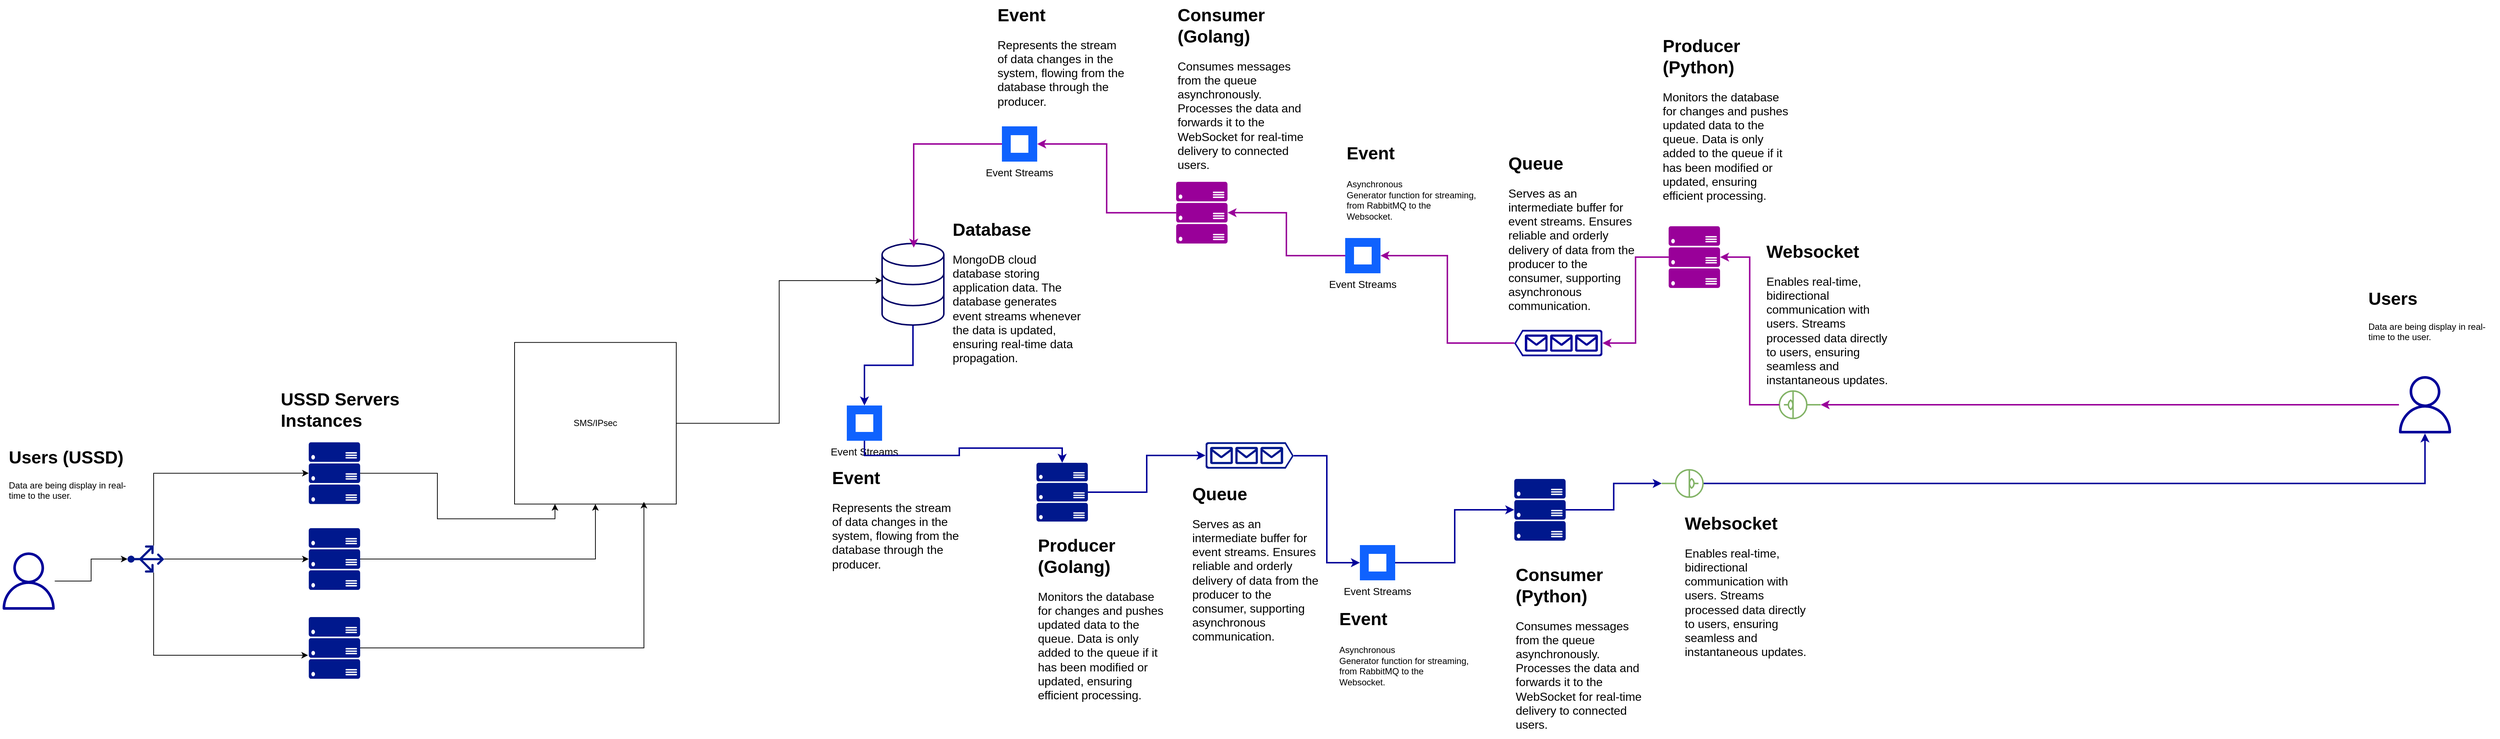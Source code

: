 <mxfile version="26.0.6">
  <diagram name="Page-1" id="5MwJy7MfU5jN0rsetCYZ">
    <mxGraphModel dx="3710" dy="2188" grid="1" gridSize="10" guides="1" tooltips="1" connect="1" arrows="1" fold="1" page="1" pageScale="1" pageWidth="827" pageHeight="1169" math="0" shadow="0">
      <root>
        <mxCell id="0" />
        <mxCell id="1" parent="0" />
        <mxCell id="l7nKoDrUYivtg7SMq4b7-28" style="edgeStyle=orthogonalEdgeStyle;rounded=0;orthogonalLoop=1;jettySize=auto;html=1;exitX=1;exitY=0.51;exitDx=0;exitDy=0;exitPerimeter=0;entryX=0;entryY=0.5;entryDx=0;entryDy=0;strokeWidth=2;strokeColor=#000099;" parent="1" source="l7nKoDrUYivtg7SMq4b7-1" target="l7nKoDrUYivtg7SMq4b7-26" edge="1">
          <mxGeometry relative="1" as="geometry" />
        </mxCell>
        <mxCell id="l7nKoDrUYivtg7SMq4b7-1" value="" style="sketch=0;aspect=fixed;pointerEvents=1;shadow=0;dashed=0;html=1;strokeColor=none;labelPosition=center;verticalLabelPosition=bottom;verticalAlign=top;align=center;fillColor=#00188D;shape=mxgraph.azure.queue_generic" parent="1" vertex="1">
          <mxGeometry x="300" y="180" width="120" height="36" as="geometry" />
        </mxCell>
        <mxCell id="l7nKoDrUYivtg7SMq4b7-2" value="" style="verticalLabelPosition=bottom;html=1;verticalAlign=top;align=center;strokeColor=none;fillColor=#00188D;shape=mxgraph.azure.server_rack;" parent="1" vertex="1">
          <mxGeometry x="70" y="208" width="70" height="80" as="geometry" />
        </mxCell>
        <mxCell id="l7nKoDrUYivtg7SMq4b7-3" value="" style="verticalLabelPosition=bottom;html=1;verticalAlign=top;align=center;strokeColor=none;fillColor=#00188D;shape=mxgraph.azure.server_rack;" parent="1" vertex="1">
          <mxGeometry x="720" y="230" width="70" height="84" as="geometry" />
        </mxCell>
        <mxCell id="l7nKoDrUYivtg7SMq4b7-23" style="edgeStyle=orthogonalEdgeStyle;rounded=0;orthogonalLoop=1;jettySize=auto;html=1;entryX=0.5;entryY=0;entryDx=0;entryDy=0;strokeWidth=2;strokeColor=#000099;" parent="1" source="l7nKoDrUYivtg7SMq4b7-5" target="l7nKoDrUYivtg7SMq4b7-20" edge="1">
          <mxGeometry relative="1" as="geometry">
            <mxPoint x="120" y="50" as="sourcePoint" />
          </mxGeometry>
        </mxCell>
        <mxCell id="l7nKoDrUYivtg7SMq4b7-5" value="" style="html=1;verticalLabelPosition=bottom;align=center;labelBackgroundColor=#ffffff;verticalAlign=top;strokeWidth=2;strokeColor=#000066;shadow=0;dashed=0;shape=mxgraph.ios7.icons.data;" parent="1" vertex="1">
          <mxGeometry x="-140" y="-90.45" width="84" height="110.9" as="geometry" />
        </mxCell>
        <mxCell id="l7nKoDrUYivtg7SMq4b7-8" value="&lt;h1 style=&quot;margin-top: 0px;&quot;&gt;Producer (Golang)&lt;/h1&gt;&lt;p&gt;&lt;span style=&quot;font-size: medium;&quot;&gt;Monitors the database for changes and pushes updated data to the queue. Data is only added to the queue if it has been modified or updated, ensuring efficient processing.&lt;/span&gt;&lt;br&gt;&lt;/p&gt;" style="text;html=1;whiteSpace=wrap;overflow=hidden;rounded=0;" parent="1" vertex="1">
          <mxGeometry x="70" y="300" width="180" height="240" as="geometry" />
        </mxCell>
        <mxCell id="l7nKoDrUYivtg7SMq4b7-9" value="&lt;h1 style=&quot;margin-top: 0px;&quot;&gt;Consumer (Python)&lt;/h1&gt;&lt;p&gt;&lt;span style=&quot;font-size: medium;&quot;&gt;Consumes messages from the queue asynchronously. Processes the data and forwards it to the WebSocket for real-time delivery to connected users.&lt;/span&gt;&lt;br&gt;&lt;/p&gt;" style="text;html=1;whiteSpace=wrap;overflow=hidden;rounded=0;" parent="1" vertex="1">
          <mxGeometry x="720" y="340" width="180" height="240" as="geometry" />
        </mxCell>
        <mxCell id="l7nKoDrUYivtg7SMq4b7-10" value="&lt;h1 style=&quot;margin-top: 0px;&quot;&gt;Queue&lt;/h1&gt;&lt;p&gt;&lt;span style=&quot;font-size: medium;&quot;&gt;Serves as an intermediate buffer for event streams. Ensures reliable and orderly delivery of data from the producer to the consumer, supporting asynchronous communication.&lt;/span&gt;&lt;br&gt;&lt;/p&gt;" style="text;html=1;whiteSpace=wrap;overflow=hidden;rounded=0;" parent="1" vertex="1">
          <mxGeometry x="280" y="230" width="180" height="240" as="geometry" />
        </mxCell>
        <mxCell id="l7nKoDrUYivtg7SMq4b7-12" value="" style="sketch=0;outlineConnect=0;fontColor=#232F3E;gradientColor=none;fillColor=#000099;strokeColor=none;dashed=0;verticalLabelPosition=bottom;verticalAlign=top;align=center;html=1;fontSize=12;fontStyle=0;aspect=fixed;pointerEvents=1;shape=mxgraph.aws4.user;" parent="1" vertex="1">
          <mxGeometry x="1920" y="90" width="78" height="78" as="geometry" />
        </mxCell>
        <mxCell id="l7nKoDrUYivtg7SMq4b7-14" value="&lt;h1 style=&quot;margin-top: 0px;&quot;&gt;Database&lt;/h1&gt;&lt;p&gt;&lt;span style=&quot;font-size: medium;&quot;&gt;MongoDB cloud database storing application data. The database generates event streams whenever the data is updated, ensuring real-time data propagation.&lt;/span&gt;&lt;br&gt;&lt;/p&gt;" style="text;html=1;whiteSpace=wrap;overflow=hidden;rounded=0;" parent="1" vertex="1">
          <mxGeometry x="-46" y="-130" width="186" height="210" as="geometry" />
        </mxCell>
        <mxCell id="l7nKoDrUYivtg7SMq4b7-16" value="" style="edgeStyle=orthogonalEdgeStyle;rounded=0;orthogonalLoop=1;jettySize=auto;html=1;exitX=1;exitY=0.5;exitDx=0;exitDy=0;exitPerimeter=0;strokeWidth=2;strokeColor=#000099;" parent="1" source="l7nKoDrUYivtg7SMq4b7-3" target="l7nKoDrUYivtg7SMq4b7-15" edge="1">
          <mxGeometry relative="1" as="geometry">
            <mxPoint x="640" y="250" as="sourcePoint" />
            <mxPoint x="859" y="100" as="targetPoint" />
          </mxGeometry>
        </mxCell>
        <mxCell id="l7nKoDrUYivtg7SMq4b7-17" style="edgeStyle=orthogonalEdgeStyle;rounded=0;orthogonalLoop=1;jettySize=auto;html=1;strokeColor=#000099;strokeWidth=2;" parent="1" source="l7nKoDrUYivtg7SMq4b7-15" target="l7nKoDrUYivtg7SMq4b7-12" edge="1">
          <mxGeometry relative="1" as="geometry" />
        </mxCell>
        <mxCell id="l7nKoDrUYivtg7SMq4b7-15" value="" style="verticalLabelPosition=bottom;aspect=fixed;html=1;verticalAlign=top;fillColor=#d5e8d4;align=center;outlineConnect=0;shape=mxgraph.fluid_power.x11870;points=[[0.5,1,0]];rotation=90;strokeColor=#82b366;strokeWidth=2;" parent="1" vertex="1">
          <mxGeometry x="930" y="208" width="37.44" height="56.18" as="geometry" />
        </mxCell>
        <mxCell id="l7nKoDrUYivtg7SMq4b7-18" value="&lt;h1 style=&quot;margin-top: 0px;&quot;&gt;Websocket&lt;/h1&gt;&lt;p&gt;&lt;span style=&quot;font-size: medium;&quot;&gt;Enables real-time, bidirectional communication with users. Streams processed data directly to users, ensuring seamless and instantaneous updates.&lt;/span&gt;&lt;br&gt;&lt;/p&gt;" style="text;html=1;whiteSpace=wrap;overflow=hidden;rounded=0;" parent="1" vertex="1">
          <mxGeometry x="950" y="270" width="180" height="213.82" as="geometry" />
        </mxCell>
        <mxCell id="l7nKoDrUYivtg7SMq4b7-20" value="Event Streams" style="shape=rect;fillColor=#0F62FE;aspect=fixed;resizable=0;labelPosition=center;verticalLabelPosition=bottom;align=center;verticalAlign=top;strokeColor=none;fontSize=14;" parent="1" vertex="1">
          <mxGeometry x="-188" y="130" width="48" height="48" as="geometry" />
        </mxCell>
        <mxCell id="l7nKoDrUYivtg7SMq4b7-21" value="" style="fillColor=#ffffff;strokeColor=none;dashed=0;outlineConnect=0;html=1;labelPosition=center;verticalLabelPosition=bottom;verticalAlign=top;part=1;movable=0;resizable=0;rotatable=0;shape=mxgraph.ibm_cloud.ibm-cloud--event-streams" parent="l7nKoDrUYivtg7SMq4b7-20" vertex="1">
          <mxGeometry width="24" height="24" relative="1" as="geometry">
            <mxPoint x="12" y="12" as="offset" />
          </mxGeometry>
        </mxCell>
        <mxCell id="l7nKoDrUYivtg7SMq4b7-25" style="edgeStyle=orthogonalEdgeStyle;rounded=0;orthogonalLoop=1;jettySize=auto;html=1;exitX=0.5;exitY=1;exitDx=0;exitDy=0;entryX=0.5;entryY=0;entryDx=0;entryDy=0;entryPerimeter=0;strokeWidth=2;strokeColor=#000099;" parent="1" source="l7nKoDrUYivtg7SMq4b7-20" target="l7nKoDrUYivtg7SMq4b7-2" edge="1">
          <mxGeometry relative="1" as="geometry" />
        </mxCell>
        <mxCell id="l7nKoDrUYivtg7SMq4b7-26" value="Event Streams" style="shape=rect;fillColor=#0F62FE;aspect=fixed;resizable=0;labelPosition=center;verticalLabelPosition=bottom;align=center;verticalAlign=top;strokeColor=none;fontSize=14;" parent="1" vertex="1">
          <mxGeometry x="510" y="320" width="48" height="48" as="geometry" />
        </mxCell>
        <mxCell id="l7nKoDrUYivtg7SMq4b7-27" value="" style="fillColor=#ffffff;strokeColor=none;dashed=0;outlineConnect=0;html=1;labelPosition=center;verticalLabelPosition=bottom;verticalAlign=top;part=1;movable=0;resizable=0;rotatable=0;shape=mxgraph.ibm_cloud.ibm-cloud--event-streams" parent="l7nKoDrUYivtg7SMq4b7-26" vertex="1">
          <mxGeometry width="24" height="24" relative="1" as="geometry">
            <mxPoint x="12" y="12" as="offset" />
          </mxGeometry>
        </mxCell>
        <mxCell id="l7nKoDrUYivtg7SMq4b7-30" style="edgeStyle=orthogonalEdgeStyle;rounded=0;orthogonalLoop=1;jettySize=auto;html=1;exitX=1;exitY=0.5;exitDx=0;exitDy=0;entryX=0;entryY=0.5;entryDx=0;entryDy=0;entryPerimeter=0;strokeColor=#000099;strokeWidth=2;" parent="1" source="l7nKoDrUYivtg7SMq4b7-26" target="l7nKoDrUYivtg7SMq4b7-3" edge="1">
          <mxGeometry relative="1" as="geometry" />
        </mxCell>
        <mxCell id="l7nKoDrUYivtg7SMq4b7-31" value="&lt;h1 style=&quot;margin-top: 0px;&quot;&gt;Event&lt;/h1&gt;&lt;p&gt;&lt;font style=&quot;font-weight: normal;&quot; face=&quot;Helvetica&quot;&gt;&lt;font&gt;Asynchronous&lt;/font&gt;&lt;span style=&quot;font-size: medium;&quot;&gt; &lt;/span&gt;&lt;font&gt;Generator&lt;/font&gt;&amp;nbsp;function for streaming, from RabbitMQ to the Websocket.&lt;/font&gt;&lt;/p&gt;" style="text;html=1;whiteSpace=wrap;overflow=hidden;rounded=0;" parent="1" vertex="1">
          <mxGeometry x="480" y="400" width="180" height="120" as="geometry" />
        </mxCell>
        <mxCell id="l7nKoDrUYivtg7SMq4b7-32" value="&lt;h1 style=&quot;margin-top: 0px;&quot;&gt;Event&lt;/h1&gt;&lt;p&gt;&lt;span style=&quot;font-size: medium;&quot;&gt;Represents the stream of data changes in the system, flowing from the database through the producer.&lt;/span&gt;&lt;br&gt;&lt;/p&gt;" style="text;html=1;whiteSpace=wrap;overflow=hidden;rounded=0;" parent="1" vertex="1">
          <mxGeometry x="-210" y="208" width="180" height="150" as="geometry" />
        </mxCell>
        <mxCell id="l7nKoDrUYivtg7SMq4b7-33" value="&lt;h1 style=&quot;margin-top: 0px;&quot;&gt;Users&lt;/h1&gt;&lt;p&gt;Data are being display in real-time to the user.&lt;/p&gt;" style="text;html=1;whiteSpace=wrap;overflow=hidden;rounded=0;" parent="1" vertex="1">
          <mxGeometry x="1880" y="-36" width="180" height="120" as="geometry" />
        </mxCell>
        <mxCell id="os3eVGEmdC3wrFbA3sGX-1" value="" style="verticalLabelPosition=bottom;html=1;verticalAlign=top;align=center;strokeColor=none;fillColor=#990099;shape=mxgraph.azure.server_rack;" parent="1" vertex="1">
          <mxGeometry x="930" y="-114" width="70" height="84" as="geometry" />
        </mxCell>
        <mxCell id="os3eVGEmdC3wrFbA3sGX-7" value="&lt;h1 style=&quot;margin-top: 0px;&quot;&gt;Producer (Python)&lt;/h1&gt;&lt;p&gt;&lt;span style=&quot;font-size: medium;&quot;&gt;Monitors the database for changes and pushes updated data to the queue. Data is only added to the queue if it has been modified or updated, ensuring efficient processing.&lt;/span&gt;&lt;br&gt;&lt;/p&gt;" style="text;html=1;whiteSpace=wrap;overflow=hidden;rounded=0;" parent="1" vertex="1">
          <mxGeometry x="920" y="-380" width="180" height="250" as="geometry" />
        </mxCell>
        <mxCell id="os3eVGEmdC3wrFbA3sGX-8" value="" style="verticalLabelPosition=bottom;aspect=fixed;html=1;verticalAlign=top;fillColor=#d5e8d4;align=center;outlineConnect=0;shape=mxgraph.fluid_power.x11870;points=[[0.5,1,0]];rotation=-90;strokeColor=#82b366;strokeWidth=2;" parent="1" vertex="1">
          <mxGeometry x="1090" y="100.91" width="37.44" height="56.18" as="geometry" />
        </mxCell>
        <mxCell id="os3eVGEmdC3wrFbA3sGX-9" style="edgeStyle=orthogonalEdgeStyle;rounded=0;orthogonalLoop=1;jettySize=auto;html=1;entryX=0.5;entryY=1;entryDx=0;entryDy=0;entryPerimeter=0;strokeColor=#990099;strokeWidth=2;" parent="1" source="l7nKoDrUYivtg7SMq4b7-12" target="os3eVGEmdC3wrFbA3sGX-8" edge="1">
          <mxGeometry relative="1" as="geometry" />
        </mxCell>
        <mxCell id="os3eVGEmdC3wrFbA3sGX-10" style="edgeStyle=orthogonalEdgeStyle;rounded=0;orthogonalLoop=1;jettySize=auto;html=1;entryX=1;entryY=0.5;entryDx=0;entryDy=0;entryPerimeter=0;strokeColor=#990099;strokeWidth=2;" parent="1" source="os3eVGEmdC3wrFbA3sGX-8" target="os3eVGEmdC3wrFbA3sGX-1" edge="1">
          <mxGeometry relative="1" as="geometry" />
        </mxCell>
        <mxCell id="os3eVGEmdC3wrFbA3sGX-21" style="edgeStyle=orthogonalEdgeStyle;rounded=0;orthogonalLoop=1;jettySize=auto;html=1;strokeWidth=2;strokeColor=#990099;entryX=1;entryY=0.5;entryDx=0;entryDy=0;" parent="1" source="os3eVGEmdC3wrFbA3sGX-11" target="os3eVGEmdC3wrFbA3sGX-19" edge="1">
          <mxGeometry relative="1" as="geometry">
            <mxPoint x="470.0" y="-150.0" as="targetPoint" />
          </mxGeometry>
        </mxCell>
        <mxCell id="os3eVGEmdC3wrFbA3sGX-11" value="" style="verticalLabelPosition=bottom;html=1;verticalAlign=top;align=center;strokeColor=none;fillColor=#990099;shape=mxgraph.azure.server_rack;" parent="1" vertex="1">
          <mxGeometry x="260" y="-174.45" width="70" height="84" as="geometry" />
        </mxCell>
        <mxCell id="os3eVGEmdC3wrFbA3sGX-17" style="edgeStyle=orthogonalEdgeStyle;rounded=0;orthogonalLoop=1;jettySize=auto;html=1;entryX=1;entryY=0.5;entryDx=0;entryDy=0;strokeWidth=2;strokeColor=#990099;" parent="1" source="os3eVGEmdC3wrFbA3sGX-12" target="os3eVGEmdC3wrFbA3sGX-15" edge="1">
          <mxGeometry relative="1" as="geometry" />
        </mxCell>
        <mxCell id="os3eVGEmdC3wrFbA3sGX-12" value="" style="sketch=0;aspect=fixed;pointerEvents=1;shadow=0;dashed=0;html=1;strokeColor=none;labelPosition=center;verticalLabelPosition=bottom;verticalAlign=top;align=center;fillColor=#000099;shape=mxgraph.azure.queue_generic;flipH=1;" parent="1" vertex="1">
          <mxGeometry x="720" y="27" width="120" height="36" as="geometry" />
        </mxCell>
        <mxCell id="os3eVGEmdC3wrFbA3sGX-13" style="edgeStyle=orthogonalEdgeStyle;rounded=0;orthogonalLoop=1;jettySize=auto;html=1;entryX=0;entryY=0.5;entryDx=0;entryDy=0;entryPerimeter=0;strokeColor=#990099;strokeWidth=2;" parent="1" source="os3eVGEmdC3wrFbA3sGX-1" target="os3eVGEmdC3wrFbA3sGX-12" edge="1">
          <mxGeometry relative="1" as="geometry" />
        </mxCell>
        <mxCell id="os3eVGEmdC3wrFbA3sGX-15" value="Event Streams" style="shape=rect;fillColor=#0F62FE;aspect=fixed;resizable=0;labelPosition=center;verticalLabelPosition=bottom;align=center;verticalAlign=top;strokeColor=none;fontSize=14;" parent="1" vertex="1">
          <mxGeometry x="490" y="-98" width="48" height="48" as="geometry" />
        </mxCell>
        <mxCell id="os3eVGEmdC3wrFbA3sGX-16" value="" style="fillColor=#ffffff;strokeColor=none;dashed=0;outlineConnect=0;html=1;labelPosition=center;verticalLabelPosition=bottom;verticalAlign=top;part=1;movable=0;resizable=0;rotatable=0;shape=mxgraph.ibm_cloud.ibm-cloud--event-streams" parent="os3eVGEmdC3wrFbA3sGX-15" vertex="1">
          <mxGeometry width="24" height="24" relative="1" as="geometry">
            <mxPoint x="12" y="12" as="offset" />
          </mxGeometry>
        </mxCell>
        <mxCell id="os3eVGEmdC3wrFbA3sGX-18" style="edgeStyle=orthogonalEdgeStyle;rounded=0;orthogonalLoop=1;jettySize=auto;html=1;exitX=0;exitY=0.5;exitDx=0;exitDy=0;entryX=1;entryY=0.5;entryDx=0;entryDy=0;entryPerimeter=0;strokeWidth=2;strokeColor=#990099;" parent="1" source="os3eVGEmdC3wrFbA3sGX-15" target="os3eVGEmdC3wrFbA3sGX-11" edge="1">
          <mxGeometry relative="1" as="geometry" />
        </mxCell>
        <mxCell id="os3eVGEmdC3wrFbA3sGX-19" value="Event Streams" style="shape=rect;fillColor=#0F62FE;aspect=fixed;resizable=0;labelPosition=center;verticalLabelPosition=bottom;align=center;verticalAlign=top;strokeColor=none;fontSize=14;" parent="1" vertex="1">
          <mxGeometry x="23" y="-250" width="48" height="48" as="geometry" />
        </mxCell>
        <mxCell id="os3eVGEmdC3wrFbA3sGX-20" value="" style="fillColor=#ffffff;strokeColor=none;dashed=0;outlineConnect=0;html=1;labelPosition=center;verticalLabelPosition=bottom;verticalAlign=top;part=1;movable=0;resizable=0;rotatable=0;shape=mxgraph.ibm_cloud.ibm-cloud--event-streams" parent="os3eVGEmdC3wrFbA3sGX-19" vertex="1">
          <mxGeometry width="24" height="24" relative="1" as="geometry">
            <mxPoint x="12" y="12" as="offset" />
          </mxGeometry>
        </mxCell>
        <mxCell id="os3eVGEmdC3wrFbA3sGX-22" style="edgeStyle=orthogonalEdgeStyle;rounded=0;orthogonalLoop=1;jettySize=auto;html=1;strokeWidth=2;strokeColor=#990099;entryX=0.512;entryY=0.05;entryDx=0;entryDy=0;entryPerimeter=0;" parent="1" source="os3eVGEmdC3wrFbA3sGX-19" target="l7nKoDrUYivtg7SMq4b7-5" edge="1">
          <mxGeometry relative="1" as="geometry">
            <mxPoint x="210" y="-30" as="targetPoint" />
          </mxGeometry>
        </mxCell>
        <mxCell id="os3eVGEmdC3wrFbA3sGX-23" value="&lt;h1 style=&quot;margin-top: 0px;&quot;&gt;Event&lt;/h1&gt;&lt;p&gt;&lt;span style=&quot;font-size: medium;&quot;&gt;Represents the stream of data changes in the system, flowing from the database through the producer.&lt;/span&gt;&lt;br&gt;&lt;/p&gt;" style="text;html=1;whiteSpace=wrap;overflow=hidden;rounded=0;" parent="1" vertex="1">
          <mxGeometry x="15" y="-422" width="180" height="150" as="geometry" />
        </mxCell>
        <mxCell id="os3eVGEmdC3wrFbA3sGX-24" value="&lt;h1 style=&quot;margin-top: 0px;&quot;&gt;Event&lt;/h1&gt;&lt;p&gt;&lt;font style=&quot;font-weight: normal;&quot; face=&quot;Helvetica&quot;&gt;&lt;font&gt;Asynchronous&lt;/font&gt;&lt;span style=&quot;font-size: medium;&quot;&gt; &lt;/span&gt;&lt;font&gt;Generator&lt;/font&gt;&amp;nbsp;function for streaming, from RabbitMQ to the Websocket.&lt;/font&gt;&lt;/p&gt;" style="text;html=1;whiteSpace=wrap;overflow=hidden;rounded=0;" parent="1" vertex="1">
          <mxGeometry x="490" y="-234" width="180" height="120" as="geometry" />
        </mxCell>
        <mxCell id="os3eVGEmdC3wrFbA3sGX-26" value="&lt;h1 style=&quot;margin-top: 0px;&quot;&gt;Consumer (Golang)&lt;/h1&gt;&lt;p&gt;&lt;span style=&quot;font-size: medium;&quot;&gt;Consumes messages from the queue asynchronously. Processes the data and forwards it to the WebSocket for real-time delivery to connected users.&lt;/span&gt;&lt;br&gt;&lt;/p&gt;" style="text;html=1;whiteSpace=wrap;overflow=hidden;rounded=0;" parent="1" vertex="1">
          <mxGeometry x="260" y="-422" width="180" height="240" as="geometry" />
        </mxCell>
        <mxCell id="os3eVGEmdC3wrFbA3sGX-27" value="&lt;h1 style=&quot;margin-top: 0px;&quot;&gt;Queue&lt;/h1&gt;&lt;p&gt;&lt;span style=&quot;font-size: medium;&quot;&gt;Serves as an intermediate buffer for event streams. Ensures reliable and orderly delivery of data from the producer to the consumer, supporting asynchronous communication.&lt;/span&gt;&lt;br&gt;&lt;/p&gt;" style="text;html=1;whiteSpace=wrap;overflow=hidden;rounded=0;" parent="1" vertex="1">
          <mxGeometry x="710" y="-220" width="180" height="240" as="geometry" />
        </mxCell>
        <mxCell id="os3eVGEmdC3wrFbA3sGX-28" value="&lt;h1 style=&quot;margin-top: 0px;&quot;&gt;Websocket&lt;/h1&gt;&lt;p&gt;&lt;span style=&quot;font-size: medium;&quot;&gt;Enables real-time, bidirectional communication with users. Streams processed data directly to users, ensuring seamless and instantaneous updates.&lt;/span&gt;&lt;br&gt;&lt;/p&gt;" style="text;html=1;whiteSpace=wrap;overflow=hidden;rounded=0;" parent="1" vertex="1">
          <mxGeometry x="1061" y="-100" width="180" height="213.82" as="geometry" />
        </mxCell>
        <mxCell id="apMaablia-Na0ZsLIkc0-1" value="" style="shape=image;html=1;verticalAlign=top;verticalLabelPosition=bottom;labelBackgroundColor=#ffffff;imageAspect=0;aspect=fixed;image=https://cdn1.iconfinder.com/data/icons/ionicons-fill-vol-2/512/logo-docker-128.png" parent="1" vertex="1">
          <mxGeometry x="260" y="-80" width="90" height="90" as="geometry" />
        </mxCell>
        <mxCell id="apMaablia-Na0ZsLIkc0-2" value="" style="shape=image;html=1;verticalAlign=top;verticalLabelPosition=bottom;labelBackgroundColor=#ffffff;imageAspect=0;aspect=fixed;image=https://cdn1.iconfinder.com/data/icons/ionicons-fill-vol-2/512/logo-docker-128.png" parent="1" vertex="1">
          <mxGeometry x="920" width="90" height="90" as="geometry" />
        </mxCell>
        <mxCell id="apMaablia-Na0ZsLIkc0-3" value="" style="shape=image;html=1;verticalAlign=top;verticalLabelPosition=bottom;labelBackgroundColor=#ffffff;imageAspect=0;aspect=fixed;image=https://cdn1.iconfinder.com/data/icons/ionicons-fill-vol-2/512/logo-docker-128.png" parent="1" vertex="1">
          <mxGeometry x="710" y="126" width="90" height="90" as="geometry" />
        </mxCell>
        <mxCell id="apMaablia-Na0ZsLIkc0-4" value="" style="shape=image;html=1;verticalAlign=top;verticalLabelPosition=bottom;labelBackgroundColor=#ffffff;imageAspect=0;aspect=fixed;image=https://cdn1.iconfinder.com/data/icons/ionicons-fill-vol-2/512/logo-docker-128.png" parent="1" vertex="1">
          <mxGeometry x="70" y="84" width="90" height="90" as="geometry" />
        </mxCell>
        <mxCell id="apMaablia-Na0ZsLIkc0-6" style="edgeStyle=orthogonalEdgeStyle;rounded=0;orthogonalLoop=1;jettySize=auto;html=1;entryX=0;entryY=0.5;entryDx=0;entryDy=0;entryPerimeter=0;strokeWidth=2;strokeColor=#000099;" parent="1" source="l7nKoDrUYivtg7SMq4b7-2" target="l7nKoDrUYivtg7SMq4b7-1" edge="1">
          <mxGeometry relative="1" as="geometry" />
        </mxCell>
        <mxCell id="pbQb53wRpqbdlfqOJr1x-1" value="" style="sketch=0;outlineConnect=0;fontColor=#232F3E;gradientColor=none;fillColor=#000099;strokeColor=none;dashed=0;verticalLabelPosition=bottom;verticalAlign=top;align=center;html=1;fontSize=12;fontStyle=0;aspect=fixed;pointerEvents=1;shape=mxgraph.aws4.user;" vertex="1" parent="1">
          <mxGeometry x="-1340" y="330" width="78" height="78" as="geometry" />
        </mxCell>
        <mxCell id="pbQb53wRpqbdlfqOJr1x-2" value="&lt;h1 style=&quot;margin-top: 0px;&quot;&gt;Users (USSD)&lt;/h1&gt;&lt;p&gt;Data are being display in real-time to the user.&lt;/p&gt;" style="text;html=1;whiteSpace=wrap;overflow=hidden;rounded=0;" vertex="1" parent="1">
          <mxGeometry x="-1330" y="180.18" width="180" height="120" as="geometry" />
        </mxCell>
        <mxCell id="pbQb53wRpqbdlfqOJr1x-3" value="SMS/IPsec" style="whiteSpace=wrap;html=1;aspect=fixed;" vertex="1" parent="1">
          <mxGeometry x="-640" y="44.18" width="220" height="220" as="geometry" />
        </mxCell>
        <mxCell id="pbQb53wRpqbdlfqOJr1x-22" style="edgeStyle=orthogonalEdgeStyle;rounded=0;orthogonalLoop=1;jettySize=auto;html=1;" edge="1" parent="1" source="pbQb53wRpqbdlfqOJr1x-4" target="pbQb53wRpqbdlfqOJr1x-3">
          <mxGeometry relative="1" as="geometry" />
        </mxCell>
        <mxCell id="pbQb53wRpqbdlfqOJr1x-4" value="" style="verticalLabelPosition=bottom;html=1;verticalAlign=top;align=center;strokeColor=none;fillColor=#00188D;shape=mxgraph.azure.server_rack;" vertex="1" parent="1">
          <mxGeometry x="-920" y="297" width="70" height="84" as="geometry" />
        </mxCell>
        <mxCell id="pbQb53wRpqbdlfqOJr1x-9" style="edgeStyle=orthogonalEdgeStyle;rounded=0;orthogonalLoop=1;jettySize=auto;html=1;entryX=0;entryY=0.455;entryDx=0;entryDy=0;entryPerimeter=0;" edge="1" parent="1" source="pbQb53wRpqbdlfqOJr1x-3" target="l7nKoDrUYivtg7SMq4b7-5">
          <mxGeometry relative="1" as="geometry" />
        </mxCell>
        <mxCell id="pbQb53wRpqbdlfqOJr1x-13" value="" style="sketch=0;aspect=fixed;pointerEvents=1;shadow=0;dashed=0;html=1;strokeColor=none;labelPosition=center;verticalLabelPosition=bottom;verticalAlign=top;align=center;fillColor=#00188D;shape=mxgraph.azure.load_balancer_generic;rotation=-90;" vertex="1" parent="1">
          <mxGeometry x="-1160" y="314" width="37" height="50" as="geometry" />
        </mxCell>
        <mxCell id="pbQb53wRpqbdlfqOJr1x-15" style="edgeStyle=orthogonalEdgeStyle;rounded=0;orthogonalLoop=1;jettySize=auto;html=1;entryX=0.5;entryY=0;entryDx=0;entryDy=0;entryPerimeter=0;" edge="1" parent="1" source="pbQb53wRpqbdlfqOJr1x-1" target="pbQb53wRpqbdlfqOJr1x-13">
          <mxGeometry relative="1" as="geometry" />
        </mxCell>
        <mxCell id="pbQb53wRpqbdlfqOJr1x-16" style="edgeStyle=orthogonalEdgeStyle;rounded=0;orthogonalLoop=1;jettySize=auto;html=1;entryX=0;entryY=0.5;entryDx=0;entryDy=0;entryPerimeter=0;" edge="1" parent="1" source="pbQb53wRpqbdlfqOJr1x-13" target="pbQb53wRpqbdlfqOJr1x-4">
          <mxGeometry relative="1" as="geometry" />
        </mxCell>
        <mxCell id="pbQb53wRpqbdlfqOJr1x-24" style="edgeStyle=orthogonalEdgeStyle;rounded=0;orthogonalLoop=1;jettySize=auto;html=1;entryX=0.25;entryY=1;entryDx=0;entryDy=0;" edge="1" parent="1" source="pbQb53wRpqbdlfqOJr1x-17" target="pbQb53wRpqbdlfqOJr1x-3">
          <mxGeometry relative="1" as="geometry" />
        </mxCell>
        <mxCell id="pbQb53wRpqbdlfqOJr1x-17" value="" style="verticalLabelPosition=bottom;html=1;verticalAlign=top;align=center;strokeColor=none;fillColor=#00188D;shape=mxgraph.azure.server_rack;" vertex="1" parent="1">
          <mxGeometry x="-920" y="180.18" width="70" height="84" as="geometry" />
        </mxCell>
        <mxCell id="pbQb53wRpqbdlfqOJr1x-18" value="" style="verticalLabelPosition=bottom;html=1;verticalAlign=top;align=center;strokeColor=none;fillColor=#00188D;shape=mxgraph.azure.server_rack;" vertex="1" parent="1">
          <mxGeometry x="-920" y="418" width="70" height="84" as="geometry" />
        </mxCell>
        <mxCell id="pbQb53wRpqbdlfqOJr1x-19" style="edgeStyle=orthogonalEdgeStyle;rounded=0;orthogonalLoop=1;jettySize=auto;html=1;exitX=1;exitY=0.71;exitDx=0;exitDy=0;exitPerimeter=0;entryX=0;entryY=0.5;entryDx=0;entryDy=0;entryPerimeter=0;" edge="1" parent="1" source="pbQb53wRpqbdlfqOJr1x-13" target="pbQb53wRpqbdlfqOJr1x-17">
          <mxGeometry relative="1" as="geometry" />
        </mxCell>
        <mxCell id="pbQb53wRpqbdlfqOJr1x-20" style="edgeStyle=orthogonalEdgeStyle;rounded=0;orthogonalLoop=1;jettySize=auto;html=1;exitX=0;exitY=0.71;exitDx=0;exitDy=0;exitPerimeter=0;entryX=-0.014;entryY=0.619;entryDx=0;entryDy=0;entryPerimeter=0;" edge="1" parent="1" source="pbQb53wRpqbdlfqOJr1x-13" target="pbQb53wRpqbdlfqOJr1x-18">
          <mxGeometry relative="1" as="geometry" />
        </mxCell>
        <mxCell id="pbQb53wRpqbdlfqOJr1x-23" style="edgeStyle=orthogonalEdgeStyle;rounded=0;orthogonalLoop=1;jettySize=auto;html=1;entryX=0.8;entryY=0.986;entryDx=0;entryDy=0;entryPerimeter=0;" edge="1" parent="1" source="pbQb53wRpqbdlfqOJr1x-18" target="pbQb53wRpqbdlfqOJr1x-3">
          <mxGeometry relative="1" as="geometry" />
        </mxCell>
        <mxCell id="pbQb53wRpqbdlfqOJr1x-25" value="&lt;h1 style=&quot;margin-top: 0px;&quot;&gt;USSD Servers Instances&lt;/h1&gt;" style="text;html=1;whiteSpace=wrap;overflow=hidden;rounded=0;" vertex="1" parent="1">
          <mxGeometry x="-960" y="100.91" width="180" height="65.82" as="geometry" />
        </mxCell>
      </root>
    </mxGraphModel>
  </diagram>
</mxfile>
